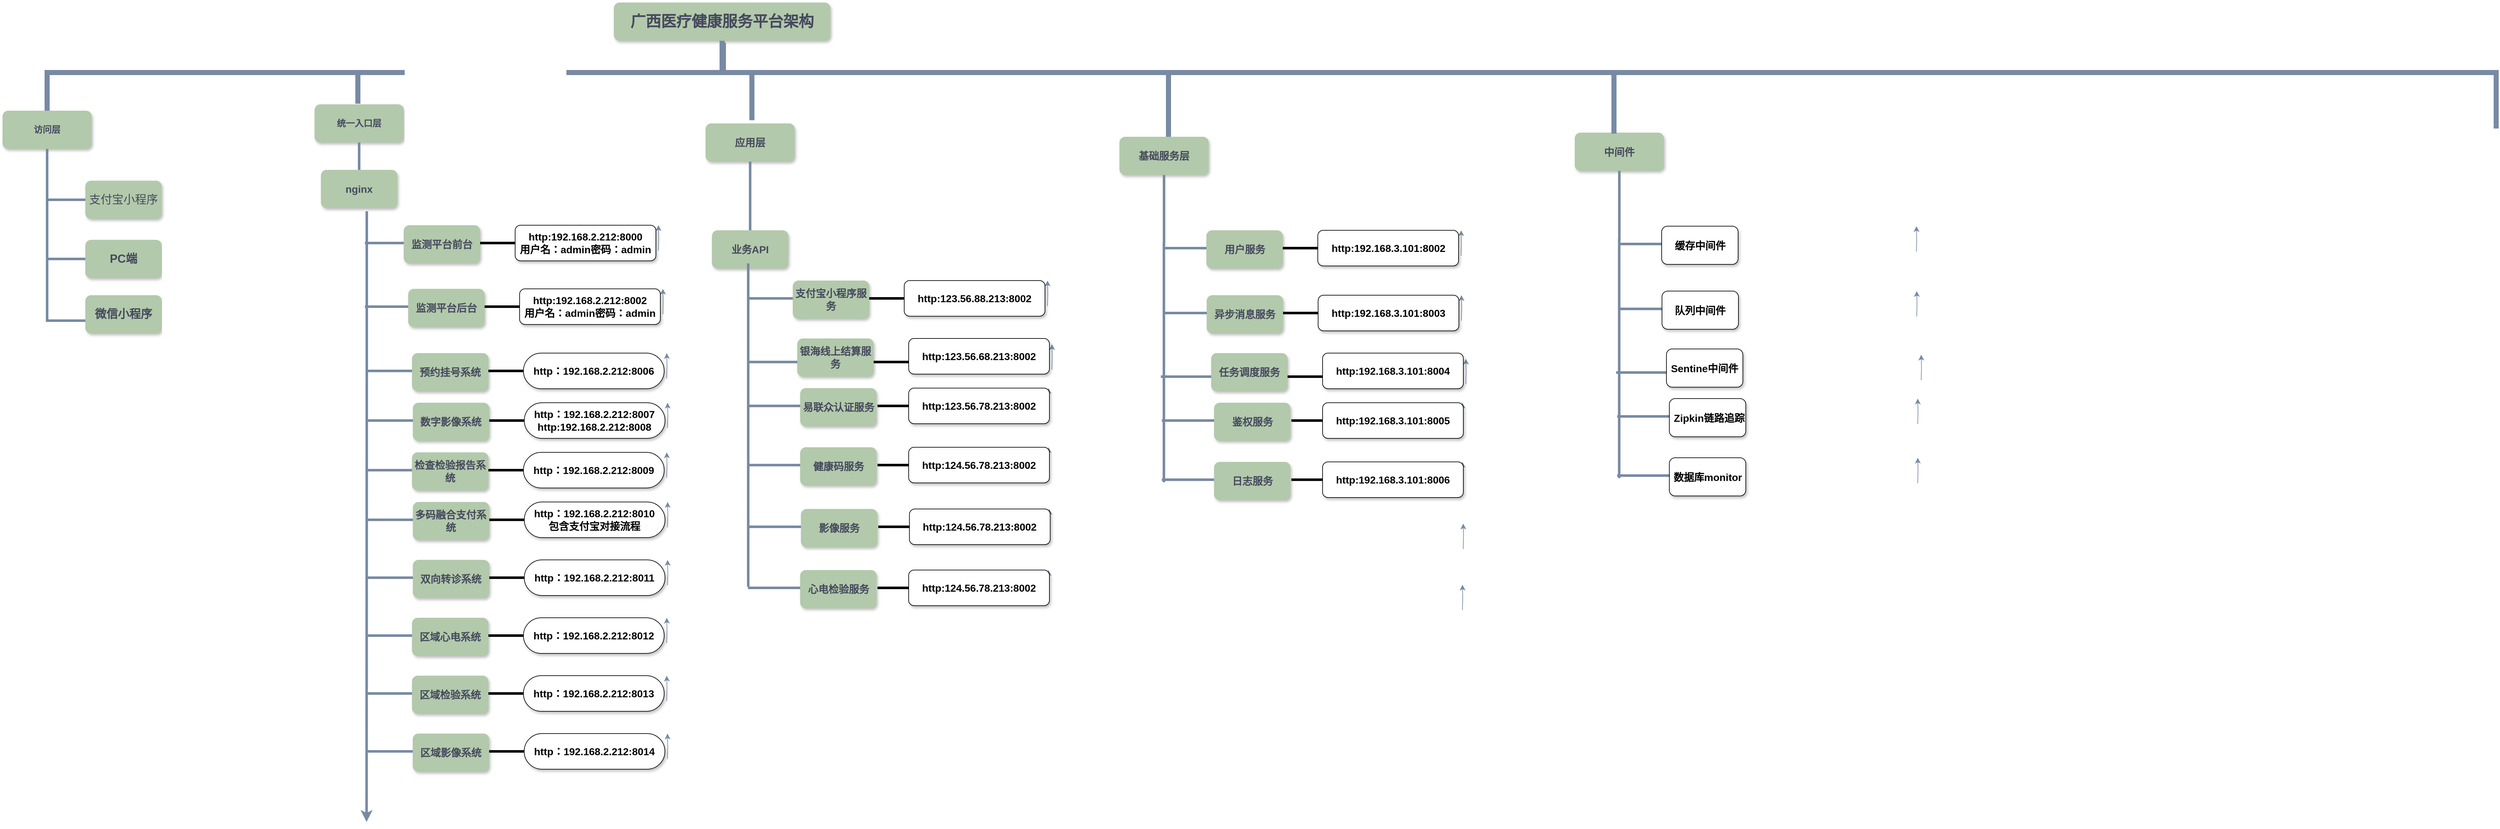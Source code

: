 <mxfile version="13.9.9" type="github">
  <diagram name="Page-1" id="64c3da0e-402f-94eb-ee01-a36477274f13">
    <mxGraphModel dx="2844" dy="1524" grid="1" gridSize="13" guides="1" tooltips="1" connect="1" arrows="1" fold="1" page="1" pageScale="1" pageWidth="1169" pageHeight="826" math="0" shadow="0">
      <root>
        <mxCell id="0" />
        <mxCell id="1" parent="0" />
        <mxCell id="2" value="广西医疗健康服务平台架构" style="whiteSpace=wrap;rounded=1;shadow=1;fillColor=#B2C9AB;strokeColor=none;fontColor=#46495D;fontStyle=1;fontSize=24" parent="1" vertex="1">
          <mxGeometry x="1000" y="10" width="340" height="60" as="geometry" />
        </mxCell>
        <mxCell id="3" value="访问层" style="whiteSpace=wrap;rounded=1;fillColor=#B2C9AB;strokeColor=none;shadow=1;fontColor=#46495D;fontStyle=1;fontSize=14" parent="1" vertex="1">
          <mxGeometry x="40" y="180" width="140" height="60" as="geometry" />
        </mxCell>
        <mxCell id="4" value="统一入口层" style="whiteSpace=wrap;rounded=1;fillColor=#B2C9AB;strokeColor=none;shadow=1;fontColor=#46495D;fontStyle=1;fontSize=14" parent="1" vertex="1">
          <mxGeometry x="530" y="170.0" width="140" height="60" as="geometry" />
        </mxCell>
        <mxCell id="23" value="支付宝小程序" style="whiteSpace=wrap;rounded=1;fillColor=#B2C9AB;strokeColor=none;shadow=1;fontColor=#46495D;fontStyle=0;fontSize=18;" parent="1" vertex="1">
          <mxGeometry x="170.0" y="290.0" width="120" height="60" as="geometry" />
        </mxCell>
        <mxCell id="24" value="PC端" style="whiteSpace=wrap;rounded=1;fillColor=#B2C9AB;strokeColor=none;shadow=1;fontColor=#46495D;fontStyle=1;fontSize=18;" parent="1" vertex="1">
          <mxGeometry x="170.0" y="383.0" width="120" height="60" as="geometry" />
        </mxCell>
        <mxCell id="26" value="微信小程序" style="whiteSpace=wrap;rounded=1;fillColor=#B2C9AB;strokeColor=none;shadow=1;fontColor=#46495D;fontStyle=1;fontSize=18;" parent="1" vertex="1">
          <mxGeometry x="170.0" y="470.0" width="120" height="60" as="geometry" />
        </mxCell>
        <mxCell id="43" value="nginx" style="whiteSpace=wrap;rounded=1;fillColor=#B2C9AB;strokeColor=none;shadow=1;fontColor=#46495D;fontStyle=1;fontSize=16;" parent="1" vertex="1">
          <mxGeometry x="540.0" y="273.0" width="120" height="60" as="geometry" />
        </mxCell>
        <mxCell id="103" value="" style="edgeStyle=elbowEdgeStyle;elbow=vertical;rounded=0;fontColor=#46495D;endArrow=none;endFill=0;strokeWidth=4;strokeColor=#788AA3;" parent="1" source="3" edge="1">
          <mxGeometry width="100" height="100" relative="1" as="geometry">
            <mxPoint x="20" y="290" as="sourcePoint" />
            <mxPoint x="110" y="360" as="targetPoint" />
          </mxGeometry>
        </mxCell>
        <mxCell id="105" value="" style="edgeStyle=elbowEdgeStyle;elbow=horizontal;rounded=0;fontColor=#46495D;endArrow=none;endFill=0;strokeWidth=4;strokeColor=#788AA3;" parent="1" target="23" edge="1">
          <mxGeometry width="100" height="100" relative="1" as="geometry">
            <mxPoint x="110" y="360" as="sourcePoint" />
            <mxPoint x="110" y="380" as="targetPoint" />
            <Array as="points">
              <mxPoint x="110" y="430" />
              <mxPoint x="50" y="380" />
            </Array>
          </mxGeometry>
        </mxCell>
        <mxCell id="106" value="" style="edgeStyle=elbowEdgeStyle;elbow=horizontal;rounded=0;fontColor=#46495D;endArrow=none;endFill=0;strokeWidth=4;strokeColor=#788AA3;" parent="1" target="24" edge="1">
          <mxGeometry width="100" height="100" relative="1" as="geometry">
            <mxPoint x="110" y="360" as="sourcePoint" />
            <mxPoint x="80" y="440" as="targetPoint" />
            <Array as="points">
              <mxPoint x="110" y="480" />
              <mxPoint x="50" y="400" />
            </Array>
          </mxGeometry>
        </mxCell>
        <mxCell id="109" value="" style="edgeStyle=elbowEdgeStyle;elbow=horizontal;rounded=0;fontColor=#46495D;endArrow=none;endFill=0;strokeWidth=4;strokeColor=#788AA3;" parent="1" target="26" edge="1">
          <mxGeometry width="100" height="100" relative="1" as="geometry">
            <mxPoint x="110" y="340" as="sourcePoint" />
            <mxPoint x="100" y="460" as="targetPoint" />
            <Array as="points">
              <mxPoint x="110" y="510" />
              <mxPoint x="50" y="410" />
            </Array>
          </mxGeometry>
        </mxCell>
        <mxCell id="116" value="" style="edgeStyle=elbowEdgeStyle;elbow=vertical;rounded=0;fontColor=#46495D;endArrow=none;endFill=0;strokeWidth=4;strokeColor=#788AA3;" parent="1" source="4" target="43" edge="1">
          <mxGeometry width="100" height="100" relative="1" as="geometry">
            <mxPoint x="240" y="240.0" as="sourcePoint" />
            <mxPoint x="140" y="310" as="targetPoint" />
          </mxGeometry>
        </mxCell>
        <mxCell id="D-E3E2ECpoi-iPH8ubSQ-251" value="" style="edgeStyle=orthogonalEdgeStyle;curved=0;rounded=1;sketch=0;orthogonalLoop=1;jettySize=auto;html=1;strokeColor=#788AA3;fillColor=#B2C9AB;fontSize=18;fontColor=#46495D;" parent="1" edge="1">
          <mxGeometry relative="1" as="geometry">
            <mxPoint x="1070.0" y="400" as="sourcePoint" />
            <mxPoint x="1070.0" y="360" as="targetPoint" />
          </mxGeometry>
        </mxCell>
        <mxCell id="229" value="" style="edgeStyle=elbowEdgeStyle;elbow=vertical;rounded=0;fontColor=#46495D;endArrow=none;endFill=0;strokeWidth=8;strokeColor=#788AA3;" parent="1" source="2" target="3" edge="1">
          <mxGeometry width="100" height="100" relative="1" as="geometry">
            <mxPoint x="540" y="140" as="sourcePoint" />
            <mxPoint x="640" y="40" as="targetPoint" />
            <Array as="points">
              <mxPoint x="637" y="120" />
            </Array>
          </mxGeometry>
        </mxCell>
        <mxCell id="234" value="" style="edgeStyle=elbowEdgeStyle;elbow=vertical;rounded=0;fontColor=#46495D;endArrow=none;endFill=0;strokeWidth=8;strokeColor=#788AA3;" parent="1" edge="1">
          <mxGeometry width="100" height="100" relative="1" as="geometry">
            <mxPoint x="1172" y="73" as="sourcePoint" />
            <mxPoint x="3956" y="208" as="targetPoint" />
            <Array as="points">
              <mxPoint x="1926" y="120" />
              <mxPoint x="2537" y="133" />
              <mxPoint x="2836" y="123" />
              <mxPoint x="1679" y="123" />
            </Array>
          </mxGeometry>
        </mxCell>
        <mxCell id="D-E3E2ECpoi-iPH8ubSQ-250" value="" style="edgeStyle=elbowEdgeStyle;elbow=vertical;rounded=0;fontColor=#46495D;endArrow=none;endFill=0;strokeWidth=8;strokeColor=#788AA3;" parent="1" edge="1">
          <mxGeometry width="100" height="100" relative="1" as="geometry">
            <mxPoint x="598" y="117" as="sourcePoint" />
            <mxPoint x="598" y="169" as="targetPoint" />
          </mxGeometry>
        </mxCell>
        <mxCell id="D-E3E2ECpoi-iPH8ubSQ-332" style="edgeStyle=orthogonalEdgeStyle;curved=0;rounded=1;sketch=0;orthogonalLoop=1;jettySize=auto;html=1;strokeColor=#788AA3;strokeWidth=4;fillColor=#B2C9AB;fontSize=16;fontColor=#46495D;" parent="1" edge="1">
          <mxGeometry relative="1" as="geometry">
            <mxPoint x="611.67" y="1298" as="targetPoint" />
            <mxPoint x="612" y="338" as="sourcePoint" />
            <Array as="points">
              <mxPoint x="612" y="585" />
              <mxPoint x="612" y="585" />
            </Array>
          </mxGeometry>
        </mxCell>
        <mxCell id="D-E3E2ECpoi-iPH8ubSQ-258" value="" style="line;strokeWidth=4;html=1;perimeter=backbonePerimeter;points=[];outlineConnect=0;rounded=0;sketch=0;fillColor=#B2C9AB;fontSize=16;fontColor=#46495D;strokeColor=#788AA3;" parent="1" vertex="1">
          <mxGeometry x="609" y="383" width="104" height="10" as="geometry" />
        </mxCell>
        <mxCell id="D-E3E2ECpoi-iPH8ubSQ-263" value="监测平台前台" style="whiteSpace=wrap;rounded=1;fillColor=#B2C9AB;strokeColor=none;shadow=1;fontColor=#46495D;fontStyle=1;fontSize=16;" parent="1" vertex="1">
          <mxGeometry x="670.0" y="360.0" width="120" height="60" as="geometry" />
        </mxCell>
        <mxCell id="D-E3E2ECpoi-iPH8ubSQ-266" value="" style="line;strokeWidth=4;html=1;perimeter=backbonePerimeter;points=[];outlineConnect=0;rounded=0;sketch=0;fillColor=#B2C9AB;fontSize=16;fontColor=#46495D;" parent="1" vertex="1">
          <mxGeometry x="790" y="383" width="81" height="10" as="geometry" />
        </mxCell>
        <mxCell id="D-E3E2ECpoi-iPH8ubSQ-267" value="http:192.168.2.212:8000&#xa;用户名：admin密码：admin" style="whiteSpace=wrap;rounded=1;shadow=1;fontStyle=1;fontSize=16;" parent="1" vertex="1">
          <mxGeometry x="845" y="360" width="221" height="56" as="geometry" />
        </mxCell>
        <mxCell id="D-E3E2ECpoi-iPH8ubSQ-269" value="" style="edgeStyle=orthogonalEdgeStyle;curved=0;rounded=1;sketch=0;orthogonalLoop=1;jettySize=auto;html=1;strokeColor=#788AA3;fillColor=#B2C9AB;fontSize=18;fontColor=#46495D;" parent="1" edge="1">
          <mxGeometry relative="1" as="geometry">
            <mxPoint x="1077.0" y="500" as="sourcePoint" />
            <mxPoint x="1077.0" y="460" as="targetPoint" />
          </mxGeometry>
        </mxCell>
        <mxCell id="D-E3E2ECpoi-iPH8ubSQ-270" value="" style="line;strokeWidth=4;html=1;perimeter=backbonePerimeter;points=[];outlineConnect=0;rounded=0;sketch=0;fillColor=#B2C9AB;fontSize=16;fontColor=#46495D;strokeColor=#788AA3;" parent="1" vertex="1">
          <mxGeometry x="609" y="483" width="104" height="10" as="geometry" />
        </mxCell>
        <mxCell id="D-E3E2ECpoi-iPH8ubSQ-271" value="监测平台后台" style="whiteSpace=wrap;rounded=1;fillColor=#B2C9AB;strokeColor=none;shadow=1;fontColor=#46495D;fontStyle=1;fontSize=16;" parent="1" vertex="1">
          <mxGeometry x="677.0" y="460.0" width="120" height="60" as="geometry" />
        </mxCell>
        <mxCell id="D-E3E2ECpoi-iPH8ubSQ-272" value="" style="line;strokeWidth=4;html=1;perimeter=backbonePerimeter;points=[];outlineConnect=0;rounded=0;sketch=0;fillColor=#B2C9AB;fontSize=16;fontColor=#46495D;" parent="1" vertex="1">
          <mxGeometry x="797" y="483" width="81" height="10" as="geometry" />
        </mxCell>
        <mxCell id="D-E3E2ECpoi-iPH8ubSQ-273" value="http:192.168.2.212:8002&#xa;用户名：admin密码：admin" style="whiteSpace=wrap;rounded=1;shadow=1;fontStyle=1;fontSize=16;" parent="1" vertex="1">
          <mxGeometry x="852" y="460" width="221" height="56" as="geometry" />
        </mxCell>
        <mxCell id="D-E3E2ECpoi-iPH8ubSQ-295" value="" style="edgeStyle=orthogonalEdgeStyle;curved=0;rounded=1;sketch=0;orthogonalLoop=1;jettySize=auto;html=1;strokeColor=#788AA3;fillColor=#B2C9AB;fontSize=18;fontColor=#46495D;" parent="1" edge="1">
          <mxGeometry relative="1" as="geometry">
            <mxPoint x="1083.0" y="601.0" as="sourcePoint" />
            <mxPoint x="1083.0" y="561.0" as="targetPoint" />
          </mxGeometry>
        </mxCell>
        <mxCell id="D-E3E2ECpoi-iPH8ubSQ-296" value="" style="line;strokeWidth=4;html=1;perimeter=backbonePerimeter;points=[];outlineConnect=0;rounded=0;sketch=0;fillColor=#B2C9AB;fontSize=16;fontColor=#46495D;strokeColor=#788AA3;" parent="1" vertex="1">
          <mxGeometry x="611.0" y="584" width="97" height="10" as="geometry" />
        </mxCell>
        <mxCell id="D-E3E2ECpoi-iPH8ubSQ-297" value="预约挂号系统" style="whiteSpace=wrap;rounded=1;fillColor=#B2C9AB;strokeColor=none;shadow=1;fontColor=#46495D;fontStyle=1;fontSize=16;" parent="1" vertex="1">
          <mxGeometry x="683.0" y="561.0" width="120" height="60" as="geometry" />
        </mxCell>
        <mxCell id="D-E3E2ECpoi-iPH8ubSQ-298" value="" style="line;strokeWidth=4;html=1;perimeter=backbonePerimeter;points=[];outlineConnect=0;rounded=0;sketch=0;fillColor=#B2C9AB;fontSize=16;fontColor=#46495D;" parent="1" vertex="1">
          <mxGeometry x="803.0" y="584" width="81" height="10" as="geometry" />
        </mxCell>
        <mxCell id="D-E3E2ECpoi-iPH8ubSQ-299" value="http：192.168.2.212:8006" style="whiteSpace=wrap;rounded=1;shadow=1;fontStyle=1;fontSize=16;arcSize=50;" parent="1" vertex="1">
          <mxGeometry x="858.0" y="561" width="221" height="56" as="geometry" />
        </mxCell>
        <mxCell id="D-E3E2ECpoi-iPH8ubSQ-303" value="" style="edgeStyle=orthogonalEdgeStyle;curved=0;rounded=1;sketch=0;orthogonalLoop=1;jettySize=auto;html=1;strokeColor=#788AA3;fillColor=#B2C9AB;fontSize=18;fontColor=#46495D;" parent="1" edge="1">
          <mxGeometry relative="1" as="geometry">
            <mxPoint x="1084.34" y="679.0" as="sourcePoint" />
            <mxPoint x="1084.34" y="639.0" as="targetPoint" />
          </mxGeometry>
        </mxCell>
        <mxCell id="D-E3E2ECpoi-iPH8ubSQ-304" value="" style="line;strokeWidth=4;html=1;perimeter=backbonePerimeter;points=[];outlineConnect=0;rounded=0;sketch=0;fillColor=#B2C9AB;fontSize=16;fontColor=#46495D;strokeColor=#788AA3;" parent="1" vertex="1">
          <mxGeometry x="612.34" y="662" width="97" height="10" as="geometry" />
        </mxCell>
        <mxCell id="D-E3E2ECpoi-iPH8ubSQ-305" value="数字影像系统" style="whiteSpace=wrap;rounded=1;fillColor=#B2C9AB;strokeColor=none;shadow=1;fontColor=#46495D;fontStyle=1;fontSize=16;" parent="1" vertex="1">
          <mxGeometry x="684.34" y="639.0" width="120" height="60" as="geometry" />
        </mxCell>
        <mxCell id="D-E3E2ECpoi-iPH8ubSQ-306" value="" style="line;strokeWidth=4;html=1;perimeter=backbonePerimeter;points=[];outlineConnect=0;rounded=0;sketch=0;fillColor=#B2C9AB;fontSize=16;fontColor=#46495D;" parent="1" vertex="1">
          <mxGeometry x="804.34" y="662" width="81" height="10" as="geometry" />
        </mxCell>
        <mxCell id="D-E3E2ECpoi-iPH8ubSQ-307" value="http：192.168.2.212:8007&#xa;http:192.168.2.212:8008" style="whiteSpace=wrap;rounded=1;shadow=1;fontStyle=1;fontSize=16;arcSize=50;" parent="1" vertex="1">
          <mxGeometry x="859.34" y="639" width="221" height="56" as="geometry" />
        </mxCell>
        <mxCell id="D-E3E2ECpoi-iPH8ubSQ-310" value="" style="edgeStyle=orthogonalEdgeStyle;curved=0;rounded=1;sketch=0;orthogonalLoop=1;jettySize=auto;html=1;strokeColor=#788AA3;fillColor=#B2C9AB;fontSize=18;fontColor=#46495D;" parent="1" edge="1">
          <mxGeometry relative="1" as="geometry">
            <mxPoint x="1083.0" y="757.0" as="sourcePoint" />
            <mxPoint x="1083.0" y="717.0" as="targetPoint" />
          </mxGeometry>
        </mxCell>
        <mxCell id="D-E3E2ECpoi-iPH8ubSQ-311" value="" style="line;strokeWidth=4;html=1;perimeter=backbonePerimeter;points=[];outlineConnect=0;rounded=0;sketch=0;fillColor=#B2C9AB;fontSize=16;fontColor=#46495D;strokeColor=#788AA3;" parent="1" vertex="1">
          <mxGeometry x="611.0" y="740" width="97" height="10" as="geometry" />
        </mxCell>
        <mxCell id="D-E3E2ECpoi-iPH8ubSQ-312" value="检查检验报告系统" style="whiteSpace=wrap;rounded=1;fillColor=#B2C9AB;strokeColor=none;shadow=1;fontColor=#46495D;fontStyle=1;fontSize=16;" parent="1" vertex="1">
          <mxGeometry x="683.0" y="717.0" width="120" height="60" as="geometry" />
        </mxCell>
        <mxCell id="D-E3E2ECpoi-iPH8ubSQ-313" value="" style="line;strokeWidth=4;html=1;perimeter=backbonePerimeter;points=[];outlineConnect=0;rounded=0;sketch=0;fillColor=#B2C9AB;fontSize=16;fontColor=#46495D;" parent="1" vertex="1">
          <mxGeometry x="803.0" y="740" width="81" height="10" as="geometry" />
        </mxCell>
        <mxCell id="D-E3E2ECpoi-iPH8ubSQ-314" value="http：192.168.2.212:8009" style="whiteSpace=wrap;rounded=1;shadow=1;fontStyle=1;fontSize=16;arcSize=50;" parent="1" vertex="1">
          <mxGeometry x="858.0" y="717" width="221" height="56" as="geometry" />
        </mxCell>
        <mxCell id="D-E3E2ECpoi-iPH8ubSQ-317" value="" style="edgeStyle=orthogonalEdgeStyle;curved=0;rounded=1;sketch=0;orthogonalLoop=1;jettySize=auto;html=1;strokeColor=#788AA3;fillColor=#B2C9AB;fontSize=18;fontColor=#46495D;" parent="1" edge="1">
          <mxGeometry relative="1" as="geometry">
            <mxPoint x="1084.34" y="835.0" as="sourcePoint" />
            <mxPoint x="1084.34" y="795.0" as="targetPoint" />
          </mxGeometry>
        </mxCell>
        <mxCell id="D-E3E2ECpoi-iPH8ubSQ-318" value="" style="line;strokeWidth=4;html=1;perimeter=backbonePerimeter;points=[];outlineConnect=0;rounded=0;sketch=0;fillColor=#B2C9AB;fontSize=16;fontColor=#46495D;strokeColor=#788AA3;" parent="1" vertex="1">
          <mxGeometry x="612.34" y="818" width="97" height="10" as="geometry" />
        </mxCell>
        <mxCell id="D-E3E2ECpoi-iPH8ubSQ-319" value="多码融合支付系统" style="whiteSpace=wrap;rounded=1;fillColor=#B2C9AB;strokeColor=none;shadow=1;fontColor=#46495D;fontStyle=1;fontSize=16;" parent="1" vertex="1">
          <mxGeometry x="684.34" y="795" width="120" height="60" as="geometry" />
        </mxCell>
        <mxCell id="D-E3E2ECpoi-iPH8ubSQ-320" value="" style="line;strokeWidth=4;html=1;perimeter=backbonePerimeter;points=[];outlineConnect=0;rounded=0;sketch=0;fillColor=#B2C9AB;fontSize=16;fontColor=#46495D;" parent="1" vertex="1">
          <mxGeometry x="804.34" y="818" width="81" height="10" as="geometry" />
        </mxCell>
        <mxCell id="D-E3E2ECpoi-iPH8ubSQ-321" value="http：192.168.2.212:8010&#xa;包含支付宝对接流程" style="whiteSpace=wrap;rounded=1;shadow=1;fontStyle=1;fontSize=16;arcSize=50;" parent="1" vertex="1">
          <mxGeometry x="859.34" y="795" width="221" height="56" as="geometry" />
        </mxCell>
        <mxCell id="D-E3E2ECpoi-iPH8ubSQ-322" value="" style="edgeStyle=orthogonalEdgeStyle;curved=0;rounded=1;sketch=0;orthogonalLoop=1;jettySize=auto;html=1;strokeColor=#788AA3;fillColor=#B2C9AB;fontSize=18;fontColor=#46495D;" parent="1" edge="1">
          <mxGeometry relative="1" as="geometry">
            <mxPoint x="1084.34" y="926.0" as="sourcePoint" />
            <mxPoint x="1084.34" y="886.0" as="targetPoint" />
          </mxGeometry>
        </mxCell>
        <mxCell id="D-E3E2ECpoi-iPH8ubSQ-323" value="" style="line;strokeWidth=4;html=1;perimeter=backbonePerimeter;points=[];outlineConnect=0;rounded=0;sketch=0;fillColor=#B2C9AB;fontSize=16;fontColor=#46495D;strokeColor=#788AA3;" parent="1" vertex="1">
          <mxGeometry x="612.34" y="909" width="97" height="10" as="geometry" />
        </mxCell>
        <mxCell id="D-E3E2ECpoi-iPH8ubSQ-324" value="双向转诊系统" style="whiteSpace=wrap;rounded=1;fillColor=#B2C9AB;strokeColor=none;shadow=1;fontColor=#46495D;fontStyle=1;fontSize=16;" parent="1" vertex="1">
          <mxGeometry x="684.34" y="886" width="120" height="60" as="geometry" />
        </mxCell>
        <mxCell id="D-E3E2ECpoi-iPH8ubSQ-325" value="" style="line;strokeWidth=4;html=1;perimeter=backbonePerimeter;points=[];outlineConnect=0;rounded=0;sketch=0;fillColor=#B2C9AB;fontSize=16;fontColor=#46495D;" parent="1" vertex="1">
          <mxGeometry x="804.34" y="909" width="81" height="10" as="geometry" />
        </mxCell>
        <mxCell id="D-E3E2ECpoi-iPH8ubSQ-326" value="http：192.168.2.212:8011" style="whiteSpace=wrap;rounded=1;shadow=1;fontStyle=1;fontSize=16;arcSize=50;" parent="1" vertex="1">
          <mxGeometry x="859.34" y="886" width="221" height="56" as="geometry" />
        </mxCell>
        <mxCell id="D-E3E2ECpoi-iPH8ubSQ-327" value="" style="edgeStyle=orthogonalEdgeStyle;curved=0;rounded=1;sketch=0;orthogonalLoop=1;jettySize=auto;html=1;strokeColor=#788AA3;fillColor=#B2C9AB;fontSize=18;fontColor=#46495D;" parent="1" edge="1">
          <mxGeometry relative="1" as="geometry">
            <mxPoint x="1083.0" y="1017.0" as="sourcePoint" />
            <mxPoint x="1083.0" y="977.0" as="targetPoint" />
          </mxGeometry>
        </mxCell>
        <mxCell id="D-E3E2ECpoi-iPH8ubSQ-328" value="" style="line;strokeWidth=4;html=1;perimeter=backbonePerimeter;points=[];outlineConnect=0;rounded=0;sketch=0;fillColor=#B2C9AB;fontSize=16;fontColor=#46495D;strokeColor=#788AA3;" parent="1" vertex="1">
          <mxGeometry x="611.0" y="1000" width="97" height="10" as="geometry" />
        </mxCell>
        <mxCell id="D-E3E2ECpoi-iPH8ubSQ-329" value="区域心电系统" style="whiteSpace=wrap;rounded=1;fillColor=#B2C9AB;strokeColor=none;shadow=1;fontColor=#46495D;fontStyle=1;fontSize=16;" parent="1" vertex="1">
          <mxGeometry x="683.0" y="977" width="120" height="60" as="geometry" />
        </mxCell>
        <mxCell id="D-E3E2ECpoi-iPH8ubSQ-330" value="" style="line;strokeWidth=4;html=1;perimeter=backbonePerimeter;points=[];outlineConnect=0;rounded=0;sketch=0;fillColor=#B2C9AB;fontSize=16;fontColor=#46495D;" parent="1" vertex="1">
          <mxGeometry x="803.0" y="1000" width="81" height="10" as="geometry" />
        </mxCell>
        <mxCell id="D-E3E2ECpoi-iPH8ubSQ-331" value="http：192.168.2.212:8012" style="whiteSpace=wrap;rounded=1;shadow=1;fontStyle=1;fontSize=16;arcSize=50;" parent="1" vertex="1">
          <mxGeometry x="858.0" y="977" width="221" height="56" as="geometry" />
        </mxCell>
        <mxCell id="D-E3E2ECpoi-iPH8ubSQ-333" value="" style="edgeStyle=orthogonalEdgeStyle;curved=0;rounded=1;sketch=0;orthogonalLoop=1;jettySize=auto;html=1;strokeColor=#788AA3;fillColor=#B2C9AB;fontSize=18;fontColor=#46495D;" parent="1" edge="1">
          <mxGeometry relative="1" as="geometry">
            <mxPoint x="1083.0" y="1108.0" as="sourcePoint" />
            <mxPoint x="1083.0" y="1068.0" as="targetPoint" />
          </mxGeometry>
        </mxCell>
        <mxCell id="D-E3E2ECpoi-iPH8ubSQ-334" value="" style="line;strokeWidth=4;html=1;perimeter=backbonePerimeter;points=[];outlineConnect=0;rounded=0;sketch=0;fillColor=#B2C9AB;fontSize=16;fontColor=#46495D;strokeColor=#788AA3;" parent="1" vertex="1">
          <mxGeometry x="611.0" y="1091" width="97" height="10" as="geometry" />
        </mxCell>
        <mxCell id="D-E3E2ECpoi-iPH8ubSQ-335" value="区域检验系统" style="whiteSpace=wrap;rounded=1;fillColor=#B2C9AB;strokeColor=none;shadow=1;fontColor=#46495D;fontStyle=1;fontSize=16;" parent="1" vertex="1">
          <mxGeometry x="683.0" y="1068" width="120" height="60" as="geometry" />
        </mxCell>
        <mxCell id="D-E3E2ECpoi-iPH8ubSQ-336" value="" style="line;strokeWidth=4;html=1;perimeter=backbonePerimeter;points=[];outlineConnect=0;rounded=0;sketch=0;fillColor=#B2C9AB;fontSize=16;fontColor=#46495D;" parent="1" vertex="1">
          <mxGeometry x="803.0" y="1091" width="81" height="10" as="geometry" />
        </mxCell>
        <mxCell id="D-E3E2ECpoi-iPH8ubSQ-337" value="http：192.168.2.212:8013" style="whiteSpace=wrap;rounded=1;shadow=1;fontStyle=1;fontSize=16;arcSize=50;" parent="1" vertex="1">
          <mxGeometry x="858.0" y="1068" width="221" height="56" as="geometry" />
        </mxCell>
        <mxCell id="D-E3E2ECpoi-iPH8ubSQ-343" value="" style="edgeStyle=orthogonalEdgeStyle;curved=0;rounded=1;sketch=0;orthogonalLoop=1;jettySize=auto;html=1;strokeColor=#788AA3;fillColor=#B2C9AB;fontSize=18;fontColor=#46495D;" parent="1" edge="1">
          <mxGeometry relative="1" as="geometry">
            <mxPoint x="1084.17" y="1199.0" as="sourcePoint" />
            <mxPoint x="1084.17" y="1159.0" as="targetPoint" />
          </mxGeometry>
        </mxCell>
        <mxCell id="D-E3E2ECpoi-iPH8ubSQ-344" value="" style="line;strokeWidth=4;html=1;perimeter=backbonePerimeter;points=[];outlineConnect=0;rounded=0;sketch=0;fillColor=#B2C9AB;fontSize=16;fontColor=#46495D;strokeColor=#788AA3;" parent="1" vertex="1">
          <mxGeometry x="612.17" y="1182" width="97" height="10" as="geometry" />
        </mxCell>
        <mxCell id="D-E3E2ECpoi-iPH8ubSQ-345" value="区域影像系统" style="whiteSpace=wrap;rounded=1;fillColor=#B2C9AB;strokeColor=none;shadow=1;fontColor=#46495D;fontStyle=1;fontSize=16;" parent="1" vertex="1">
          <mxGeometry x="684.17" y="1159" width="120" height="60" as="geometry" />
        </mxCell>
        <mxCell id="D-E3E2ECpoi-iPH8ubSQ-346" value="" style="line;strokeWidth=4;html=1;perimeter=backbonePerimeter;points=[];outlineConnect=0;rounded=0;sketch=0;fillColor=#B2C9AB;fontSize=16;fontColor=#46495D;" parent="1" vertex="1">
          <mxGeometry x="804.17" y="1182" width="81" height="10" as="geometry" />
        </mxCell>
        <mxCell id="D-E3E2ECpoi-iPH8ubSQ-347" value="http：192.168.2.212:8014" style="whiteSpace=wrap;rounded=1;shadow=1;fontStyle=1;fontSize=16;arcSize=50;" parent="1" vertex="1">
          <mxGeometry x="859.17" y="1159" width="221" height="56" as="geometry" />
        </mxCell>
        <mxCell id="D-E3E2ECpoi-iPH8ubSQ-348" value="应用层" style="whiteSpace=wrap;rounded=1;fillColor=#B2C9AB;strokeColor=none;shadow=1;fontColor=#46495D;fontStyle=1;fontSize=16;" parent="1" vertex="1">
          <mxGeometry x="1144" y="200.0" width="140" height="60" as="geometry" />
        </mxCell>
        <mxCell id="D-E3E2ECpoi-iPH8ubSQ-349" value="业务API" style="whiteSpace=wrap;rounded=1;fillColor=#B2C9AB;strokeColor=none;shadow=1;fontColor=#46495D;fontStyle=1;fontSize=16;" parent="1" vertex="1">
          <mxGeometry x="1154.0" y="368.0" width="120" height="60" as="geometry" />
        </mxCell>
        <mxCell id="D-E3E2ECpoi-iPH8ubSQ-350" value="" style="edgeStyle=elbowEdgeStyle;elbow=vertical;rounded=0;fontColor=#46495D;endArrow=none;endFill=0;strokeWidth=4;strokeColor=#788AA3;" parent="1" source="D-E3E2ECpoi-iPH8ubSQ-348" target="D-E3E2ECpoi-iPH8ubSQ-349" edge="1">
          <mxGeometry width="100" height="100" relative="1" as="geometry">
            <mxPoint x="851" y="327.0" as="sourcePoint" />
            <mxPoint x="751" y="397" as="targetPoint" />
          </mxGeometry>
        </mxCell>
        <mxCell id="D-E3E2ECpoi-iPH8ubSQ-351" value="" style="edgeStyle=orthogonalEdgeStyle;curved=0;rounded=1;sketch=0;orthogonalLoop=1;jettySize=auto;html=1;strokeColor=#788AA3;fillColor=#B2C9AB;fontSize=18;fontColor=#46495D;" parent="1" edge="1">
          <mxGeometry relative="1" as="geometry">
            <mxPoint x="1681.0" y="487" as="sourcePoint" />
            <mxPoint x="1681.0" y="447" as="targetPoint" />
          </mxGeometry>
        </mxCell>
        <mxCell id="D-E3E2ECpoi-iPH8ubSQ-352" value="" style="line;strokeWidth=4;direction=south;html=1;rounded=0;sketch=0;fillColor=#B2C9AB;fontSize=16;fontColor=#46495D;strokeColor=#788AA3;" parent="1" vertex="1">
          <mxGeometry x="1206" y="420" width="10" height="508" as="geometry" />
        </mxCell>
        <mxCell id="D-E3E2ECpoi-iPH8ubSQ-353" value="" style="line;strokeWidth=4;html=1;perimeter=backbonePerimeter;points=[];outlineConnect=0;rounded=0;sketch=0;fillColor=#B2C9AB;fontSize=16;fontColor=#46495D;strokeColor=#788AA3;" parent="1" vertex="1">
          <mxGeometry x="1209" y="470" width="104" height="10" as="geometry" />
        </mxCell>
        <mxCell id="D-E3E2ECpoi-iPH8ubSQ-354" value="支付宝小程序服务" style="whiteSpace=wrap;rounded=1;fillColor=#B2C9AB;strokeColor=none;shadow=1;fontColor=#46495D;fontStyle=1;fontSize=16;" parent="1" vertex="1">
          <mxGeometry x="1281.0" y="447.0" width="120" height="60" as="geometry" />
        </mxCell>
        <mxCell id="D-E3E2ECpoi-iPH8ubSQ-355" value="" style="line;strokeWidth=4;html=1;perimeter=backbonePerimeter;points=[];outlineConnect=0;rounded=0;sketch=0;fillColor=#B2C9AB;fontSize=16;fontColor=#46495D;" parent="1" vertex="1">
          <mxGeometry x="1401" y="470" width="81" height="10" as="geometry" />
        </mxCell>
        <mxCell id="D-E3E2ECpoi-iPH8ubSQ-356" value="http:123.56.88.213:8002" style="whiteSpace=wrap;rounded=1;shadow=1;fontStyle=1;fontSize=16;" parent="1" vertex="1">
          <mxGeometry x="1456" y="447" width="221" height="56" as="geometry" />
        </mxCell>
        <mxCell id="D-E3E2ECpoi-iPH8ubSQ-357" value="" style="edgeStyle=orthogonalEdgeStyle;curved=0;rounded=1;sketch=0;orthogonalLoop=1;jettySize=auto;html=1;strokeColor=#788AA3;fillColor=#B2C9AB;fontSize=18;fontColor=#46495D;" parent="1" edge="1">
          <mxGeometry relative="1" as="geometry">
            <mxPoint x="1688.0" y="587" as="sourcePoint" />
            <mxPoint x="1688.0" y="547" as="targetPoint" />
          </mxGeometry>
        </mxCell>
        <mxCell id="D-E3E2ECpoi-iPH8ubSQ-358" value="" style="line;strokeWidth=4;html=1;perimeter=backbonePerimeter;points=[];outlineConnect=0;rounded=0;sketch=0;fillColor=#B2C9AB;fontSize=16;fontColor=#46495D;strokeColor=#788AA3;" parent="1" vertex="1">
          <mxGeometry x="1209" y="570" width="101" height="10" as="geometry" />
        </mxCell>
        <mxCell id="D-E3E2ECpoi-iPH8ubSQ-359" value="银海线上结算服务" style="whiteSpace=wrap;rounded=1;fillColor=#B2C9AB;strokeColor=none;shadow=1;fontColor=#46495D;fontStyle=1;fontSize=16;" parent="1" vertex="1">
          <mxGeometry x="1288.0" y="538.0" width="120" height="60" as="geometry" />
        </mxCell>
        <mxCell id="D-E3E2ECpoi-iPH8ubSQ-360" value="" style="line;strokeWidth=4;html=1;perimeter=backbonePerimeter;points=[];outlineConnect=0;rounded=0;sketch=0;fillColor=#B2C9AB;fontSize=16;fontColor=#46495D;" parent="1" vertex="1">
          <mxGeometry x="1408" y="570" width="81" height="10" as="geometry" />
        </mxCell>
        <mxCell id="D-E3E2ECpoi-iPH8ubSQ-361" value="http:123.56.68.213:8002" style="whiteSpace=wrap;rounded=1;shadow=1;fontStyle=1;fontSize=16;" parent="1" vertex="1">
          <mxGeometry x="1463" y="538" width="221" height="56" as="geometry" />
        </mxCell>
        <mxCell id="D-E3E2ECpoi-iPH8ubSQ-418" value="" style="line;strokeWidth=8;direction=south;html=1;perimeter=backbonePerimeter;points=[];outlineConnect=0;rounded=0;sketch=0;fontSize=16;fontColor=#46495D;fillColor=#C9C3C6;strokeColor=#788AA3;" parent="1" vertex="1">
          <mxGeometry x="1211.79" y="118" width="10" height="77" as="geometry" />
        </mxCell>
        <mxCell id="D-E3E2ECpoi-iPH8ubSQ-420" value="" style="edgeStyle=orthogonalEdgeStyle;curved=0;rounded=1;sketch=0;orthogonalLoop=1;jettySize=auto;html=1;strokeColor=#788AA3;fillColor=#B2C9AB;fontSize=18;fontColor=#46495D;" parent="1" edge="1">
          <mxGeometry relative="1" as="geometry">
            <mxPoint x="1682.57" y="656" as="sourcePoint" />
            <mxPoint x="1682.57" y="616" as="targetPoint" />
          </mxGeometry>
        </mxCell>
        <mxCell id="D-E3E2ECpoi-iPH8ubSQ-421" value="" style="line;strokeWidth=4;html=1;perimeter=backbonePerimeter;points=[];outlineConnect=0;rounded=0;sketch=0;fillColor=#B2C9AB;fontSize=16;fontColor=#46495D;strokeColor=#788AA3;" parent="1" vertex="1">
          <mxGeometry x="1210.57" y="639" width="104" height="10" as="geometry" />
        </mxCell>
        <mxCell id="D-E3E2ECpoi-iPH8ubSQ-422" value="易联众认证服务" style="whiteSpace=wrap;rounded=1;fillColor=#B2C9AB;strokeColor=none;shadow=1;fontColor=#46495D;fontStyle=1;fontSize=16;" parent="1" vertex="1">
          <mxGeometry x="1292.57" y="616.0" width="120" height="60" as="geometry" />
        </mxCell>
        <mxCell id="D-E3E2ECpoi-iPH8ubSQ-423" value="" style="line;strokeWidth=4;html=1;perimeter=backbonePerimeter;points=[];outlineConnect=0;rounded=0;sketch=0;fillColor=#B2C9AB;fontSize=16;fontColor=#46495D;" parent="1" vertex="1">
          <mxGeometry x="1414" y="639" width="69.57" height="10" as="geometry" />
        </mxCell>
        <mxCell id="D-E3E2ECpoi-iPH8ubSQ-424" value="http:123.56.78.213:8002" style="whiteSpace=wrap;rounded=1;shadow=1;fontStyle=1;fontSize=16;" parent="1" vertex="1">
          <mxGeometry x="1463" y="616" width="221" height="56" as="geometry" />
        </mxCell>
        <mxCell id="D-E3E2ECpoi-iPH8ubSQ-425" value="" style="edgeStyle=orthogonalEdgeStyle;curved=0;rounded=1;sketch=0;orthogonalLoop=1;jettySize=auto;html=1;strokeColor=#788AA3;fillColor=#B2C9AB;fontSize=18;fontColor=#46495D;" parent="1" edge="1">
          <mxGeometry relative="1" as="geometry">
            <mxPoint x="1682.57" y="749" as="sourcePoint" />
            <mxPoint x="1682.57" y="709" as="targetPoint" />
          </mxGeometry>
        </mxCell>
        <mxCell id="D-E3E2ECpoi-iPH8ubSQ-426" value="" style="line;strokeWidth=4;html=1;perimeter=backbonePerimeter;points=[];outlineConnect=0;rounded=0;sketch=0;fillColor=#B2C9AB;fontSize=16;fontColor=#46495D;strokeColor=#788AA3;" parent="1" vertex="1">
          <mxGeometry x="1210.57" y="732" width="104" height="10" as="geometry" />
        </mxCell>
        <mxCell id="D-E3E2ECpoi-iPH8ubSQ-427" value="健康码服务" style="whiteSpace=wrap;rounded=1;fillColor=#B2C9AB;strokeColor=none;shadow=1;fontColor=#46495D;fontStyle=1;fontSize=16;" parent="1" vertex="1">
          <mxGeometry x="1292.57" y="709.0" width="120" height="60" as="geometry" />
        </mxCell>
        <mxCell id="D-E3E2ECpoi-iPH8ubSQ-428" value="" style="line;strokeWidth=4;html=1;perimeter=backbonePerimeter;points=[];outlineConnect=0;rounded=0;sketch=0;fillColor=#B2C9AB;fontSize=16;fontColor=#46495D;" parent="1" vertex="1">
          <mxGeometry x="1414" y="732" width="69.57" height="10" as="geometry" />
        </mxCell>
        <mxCell id="D-E3E2ECpoi-iPH8ubSQ-429" value="http:124.56.78.213:8002" style="whiteSpace=wrap;rounded=1;shadow=1;fontStyle=1;fontSize=16;" parent="1" vertex="1">
          <mxGeometry x="1463" y="709" width="221" height="56" as="geometry" />
        </mxCell>
        <mxCell id="D-E3E2ECpoi-iPH8ubSQ-430" value="" style="edgeStyle=orthogonalEdgeStyle;curved=0;rounded=1;sketch=0;orthogonalLoop=1;jettySize=auto;html=1;strokeColor=#788AA3;fillColor=#B2C9AB;fontSize=18;fontColor=#46495D;" parent="1" edge="1">
          <mxGeometry relative="1" as="geometry">
            <mxPoint x="1683.79" y="846.0" as="sourcePoint" />
            <mxPoint x="1683.79" y="806" as="targetPoint" />
          </mxGeometry>
        </mxCell>
        <mxCell id="D-E3E2ECpoi-iPH8ubSQ-431" value="" style="line;strokeWidth=4;html=1;perimeter=backbonePerimeter;points=[];outlineConnect=0;rounded=0;sketch=0;fillColor=#B2C9AB;fontSize=16;fontColor=#46495D;strokeColor=#788AA3;" parent="1" vertex="1">
          <mxGeometry x="1211.79" y="829" width="104" height="10" as="geometry" />
        </mxCell>
        <mxCell id="D-E3E2ECpoi-iPH8ubSQ-432" value="影像服务" style="whiteSpace=wrap;rounded=1;fillColor=#B2C9AB;strokeColor=none;shadow=1;fontColor=#46495D;fontStyle=1;fontSize=16;" parent="1" vertex="1">
          <mxGeometry x="1293.79" y="806.0" width="120" height="60" as="geometry" />
        </mxCell>
        <mxCell id="D-E3E2ECpoi-iPH8ubSQ-433" value="" style="line;strokeWidth=4;html=1;perimeter=backbonePerimeter;points=[];outlineConnect=0;rounded=0;sketch=0;fillColor=#B2C9AB;fontSize=16;fontColor=#46495D;" parent="1" vertex="1">
          <mxGeometry x="1415.22" y="829" width="69.57" height="10" as="geometry" />
        </mxCell>
        <mxCell id="D-E3E2ECpoi-iPH8ubSQ-434" value="http:124.56.78.213:8002" style="whiteSpace=wrap;rounded=1;shadow=1;fontStyle=1;fontSize=16;" parent="1" vertex="1">
          <mxGeometry x="1464.22" y="806" width="221" height="56" as="geometry" />
        </mxCell>
        <mxCell id="D-E3E2ECpoi-iPH8ubSQ-435" value="" style="edgeStyle=orthogonalEdgeStyle;curved=0;rounded=1;sketch=0;orthogonalLoop=1;jettySize=auto;html=1;strokeColor=#788AA3;fillColor=#B2C9AB;fontSize=18;fontColor=#46495D;" parent="1" edge="1">
          <mxGeometry relative="1" as="geometry">
            <mxPoint x="1682.57" y="942.0" as="sourcePoint" />
            <mxPoint x="1682.57" y="902" as="targetPoint" />
          </mxGeometry>
        </mxCell>
        <mxCell id="D-E3E2ECpoi-iPH8ubSQ-436" value="" style="line;strokeWidth=4;html=1;perimeter=backbonePerimeter;points=[];outlineConnect=0;rounded=0;sketch=0;fillColor=#B2C9AB;fontSize=16;fontColor=#46495D;strokeColor=#788AA3;" parent="1" vertex="1">
          <mxGeometry x="1210.57" y="925" width="104" height="10" as="geometry" />
        </mxCell>
        <mxCell id="D-E3E2ECpoi-iPH8ubSQ-437" value="心电检验服务" style="whiteSpace=wrap;rounded=1;fillColor=#B2C9AB;strokeColor=none;shadow=1;fontColor=#46495D;fontStyle=1;fontSize=16;" parent="1" vertex="1">
          <mxGeometry x="1292.57" y="902.0" width="120" height="60" as="geometry" />
        </mxCell>
        <mxCell id="D-E3E2ECpoi-iPH8ubSQ-438" value="" style="line;strokeWidth=4;html=1;perimeter=backbonePerimeter;points=[];outlineConnect=0;rounded=0;sketch=0;fillColor=#B2C9AB;fontSize=16;fontColor=#46495D;" parent="1" vertex="1">
          <mxGeometry x="1414" y="925" width="69.57" height="10" as="geometry" />
        </mxCell>
        <mxCell id="D-E3E2ECpoi-iPH8ubSQ-439" value="http:124.56.78.213:8002" style="whiteSpace=wrap;rounded=1;shadow=1;fontStyle=1;fontSize=16;" parent="1" vertex="1">
          <mxGeometry x="1463" y="902" width="221" height="56" as="geometry" />
        </mxCell>
        <mxCell id="N0z0GKp-rFA3YgLBOQ30-234" value="基础服务层" style="whiteSpace=wrap;rounded=1;fillColor=#B2C9AB;strokeColor=none;shadow=1;fontColor=#46495D;fontStyle=1;fontSize=16;" vertex="1" parent="1">
          <mxGeometry x="1794" y="221.0" width="140" height="60" as="geometry" />
        </mxCell>
        <mxCell id="N0z0GKp-rFA3YgLBOQ30-236" value="" style="edgeStyle=elbowEdgeStyle;elbow=vertical;rounded=0;fontColor=#46495D;endArrow=none;endFill=0;strokeWidth=4;strokeColor=#788AA3;" edge="1" parent="1" source="N0z0GKp-rFA3YgLBOQ30-234">
          <mxGeometry width="100" height="100" relative="1" as="geometry">
            <mxPoint x="1501" y="350.0" as="sourcePoint" />
            <mxPoint x="1864" y="391" as="targetPoint" />
          </mxGeometry>
        </mxCell>
        <mxCell id="N0z0GKp-rFA3YgLBOQ30-237" value="" style="edgeStyle=orthogonalEdgeStyle;curved=0;rounded=1;sketch=0;orthogonalLoop=1;jettySize=auto;html=1;strokeColor=#788AA3;fillColor=#B2C9AB;fontSize=18;fontColor=#46495D;" edge="1" parent="1">
          <mxGeometry relative="1" as="geometry">
            <mxPoint x="2331.0" y="510" as="sourcePoint" />
            <mxPoint x="2331.0" y="470" as="targetPoint" />
          </mxGeometry>
        </mxCell>
        <mxCell id="N0z0GKp-rFA3YgLBOQ30-238" value="" style="line;strokeWidth=4;direction=south;html=1;rounded=0;sketch=0;fillColor=#B2C9AB;fontSize=16;fontColor=#46495D;strokeColor=#788AA3;" vertex="1" parent="1">
          <mxGeometry x="1858.79" y="387" width="10" height="377" as="geometry" />
        </mxCell>
        <mxCell id="N0z0GKp-rFA3YgLBOQ30-239" value="" style="line;strokeWidth=4;html=1;perimeter=backbonePerimeter;points=[];outlineConnect=0;rounded=0;sketch=0;fillColor=#B2C9AB;fontSize=16;fontColor=#46495D;strokeColor=#788AA3;" vertex="1" parent="1">
          <mxGeometry x="1865" y="493" width="92" height="10" as="geometry" />
        </mxCell>
        <mxCell id="N0z0GKp-rFA3YgLBOQ30-240" value="异步消息服务" style="whiteSpace=wrap;rounded=1;fillColor=#B2C9AB;strokeColor=none;shadow=1;fontColor=#46495D;fontStyle=1;fontSize=16;" vertex="1" parent="1">
          <mxGeometry x="1931.0" y="470.0" width="120" height="60" as="geometry" />
        </mxCell>
        <mxCell id="N0z0GKp-rFA3YgLBOQ30-241" value="" style="line;strokeWidth=4;html=1;perimeter=backbonePerimeter;points=[];outlineConnect=0;rounded=0;sketch=0;fillColor=#B2C9AB;fontSize=16;fontColor=#46495D;" vertex="1" parent="1">
          <mxGeometry x="2051" y="493" width="81" height="10" as="geometry" />
        </mxCell>
        <mxCell id="N0z0GKp-rFA3YgLBOQ30-242" value="http:192.168.3.101:8003" style="whiteSpace=wrap;rounded=1;shadow=1;fontStyle=1;fontSize=16;" vertex="1" parent="1">
          <mxGeometry x="2106" y="470" width="221" height="56" as="geometry" />
        </mxCell>
        <mxCell id="N0z0GKp-rFA3YgLBOQ30-243" value="" style="edgeStyle=orthogonalEdgeStyle;curved=0;rounded=1;sketch=0;orthogonalLoop=1;jettySize=auto;html=1;strokeColor=#788AA3;fillColor=#B2C9AB;fontSize=18;fontColor=#46495D;" edge="1" parent="1">
          <mxGeometry relative="1" as="geometry">
            <mxPoint x="2338.0" y="610" as="sourcePoint" />
            <mxPoint x="2338.0" y="570" as="targetPoint" />
          </mxGeometry>
        </mxCell>
        <mxCell id="N0z0GKp-rFA3YgLBOQ30-244" value="" style="line;strokeWidth=4;html=1;perimeter=backbonePerimeter;points=[];outlineConnect=0;rounded=0;sketch=0;fillColor=#B2C9AB;fontSize=16;fontColor=#46495D;strokeColor=#788AA3;" vertex="1" parent="1">
          <mxGeometry x="1859" y="593" width="101" height="10" as="geometry" />
        </mxCell>
        <mxCell id="N0z0GKp-rFA3YgLBOQ30-245" value="任务调度服务" style="whiteSpace=wrap;rounded=1;fillColor=#B2C9AB;strokeColor=none;shadow=1;fontColor=#46495D;fontStyle=1;fontSize=16;" vertex="1" parent="1">
          <mxGeometry x="1938.0" y="561.0" width="120" height="60" as="geometry" />
        </mxCell>
        <mxCell id="N0z0GKp-rFA3YgLBOQ30-246" value="" style="line;strokeWidth=4;html=1;perimeter=backbonePerimeter;points=[];outlineConnect=0;rounded=0;sketch=0;fillColor=#B2C9AB;fontSize=16;fontColor=#46495D;" vertex="1" parent="1">
          <mxGeometry x="2058" y="593" width="81" height="10" as="geometry" />
        </mxCell>
        <mxCell id="N0z0GKp-rFA3YgLBOQ30-247" value="http:192.168.3.101:8004" style="whiteSpace=wrap;rounded=1;shadow=1;fontStyle=1;fontSize=16;" vertex="1" parent="1">
          <mxGeometry x="2113" y="561" width="221" height="56" as="geometry" />
        </mxCell>
        <mxCell id="N0z0GKp-rFA3YgLBOQ30-248" value="" style="edgeStyle=orthogonalEdgeStyle;curved=0;rounded=1;sketch=0;orthogonalLoop=1;jettySize=auto;html=1;strokeColor=#788AA3;fillColor=#B2C9AB;fontSize=18;fontColor=#46495D;" edge="1" parent="1">
          <mxGeometry relative="1" as="geometry">
            <mxPoint x="2332.57" y="679" as="sourcePoint" />
            <mxPoint x="2332.57" y="639" as="targetPoint" />
          </mxGeometry>
        </mxCell>
        <mxCell id="N0z0GKp-rFA3YgLBOQ30-249" value="" style="line;strokeWidth=4;html=1;perimeter=backbonePerimeter;points=[];outlineConnect=0;rounded=0;sketch=0;fillColor=#B2C9AB;fontSize=16;fontColor=#46495D;strokeColor=#788AA3;" vertex="1" parent="1">
          <mxGeometry x="1860.57" y="662" width="104" height="10" as="geometry" />
        </mxCell>
        <mxCell id="N0z0GKp-rFA3YgLBOQ30-250" value="鉴权服务" style="whiteSpace=wrap;rounded=1;fillColor=#B2C9AB;strokeColor=none;shadow=1;fontColor=#46495D;fontStyle=1;fontSize=16;" vertex="1" parent="1">
          <mxGeometry x="1942.57" y="639.0" width="120" height="60" as="geometry" />
        </mxCell>
        <mxCell id="N0z0GKp-rFA3YgLBOQ30-251" value="" style="line;strokeWidth=4;html=1;perimeter=backbonePerimeter;points=[];outlineConnect=0;rounded=0;sketch=0;fillColor=#B2C9AB;fontSize=16;fontColor=#46495D;" vertex="1" parent="1">
          <mxGeometry x="2064" y="662" width="69.57" height="10" as="geometry" />
        </mxCell>
        <mxCell id="N0z0GKp-rFA3YgLBOQ30-252" value="http:192.168.3.101:8005" style="whiteSpace=wrap;rounded=1;shadow=1;fontStyle=1;fontSize=16;" vertex="1" parent="1">
          <mxGeometry x="2113" y="639" width="221" height="56" as="geometry" />
        </mxCell>
        <mxCell id="N0z0GKp-rFA3YgLBOQ30-253" value="" style="edgeStyle=orthogonalEdgeStyle;curved=0;rounded=1;sketch=0;orthogonalLoop=1;jettySize=auto;html=1;strokeColor=#788AA3;fillColor=#B2C9AB;fontSize=18;fontColor=#46495D;" edge="1" parent="1">
          <mxGeometry relative="1" as="geometry">
            <mxPoint x="2332.57" y="772" as="sourcePoint" />
            <mxPoint x="2332.57" y="732" as="targetPoint" />
          </mxGeometry>
        </mxCell>
        <mxCell id="N0z0GKp-rFA3YgLBOQ30-254" value="" style="line;strokeWidth=4;html=1;perimeter=backbonePerimeter;points=[];outlineConnect=0;rounded=0;sketch=0;fillColor=#B2C9AB;fontSize=16;fontColor=#46495D;strokeColor=#788AA3;" vertex="1" parent="1">
          <mxGeometry x="1860.57" y="755" width="104" height="10" as="geometry" />
        </mxCell>
        <mxCell id="N0z0GKp-rFA3YgLBOQ30-255" value="日志服务" style="whiteSpace=wrap;rounded=1;fillColor=#B2C9AB;strokeColor=none;shadow=1;fontColor=#46495D;fontStyle=1;fontSize=16;" vertex="1" parent="1">
          <mxGeometry x="1942.57" y="732.0" width="120" height="60" as="geometry" />
        </mxCell>
        <mxCell id="N0z0GKp-rFA3YgLBOQ30-256" value="" style="line;strokeWidth=4;html=1;perimeter=backbonePerimeter;points=[];outlineConnect=0;rounded=0;sketch=0;fillColor=#B2C9AB;fontSize=16;fontColor=#46495D;" vertex="1" parent="1">
          <mxGeometry x="2064" y="755" width="69.57" height="10" as="geometry" />
        </mxCell>
        <mxCell id="N0z0GKp-rFA3YgLBOQ30-257" value="http:192.168.3.101:8006" style="whiteSpace=wrap;rounded=1;shadow=1;fontStyle=1;fontSize=16;" vertex="1" parent="1">
          <mxGeometry x="2113" y="732" width="221" height="56" as="geometry" />
        </mxCell>
        <mxCell id="N0z0GKp-rFA3YgLBOQ30-258" value="" style="edgeStyle=orthogonalEdgeStyle;curved=0;rounded=1;sketch=0;orthogonalLoop=1;jettySize=auto;html=1;strokeColor=#788AA3;fillColor=#B2C9AB;fontSize=18;fontColor=#46495D;" edge="1" parent="1">
          <mxGeometry relative="1" as="geometry">
            <mxPoint x="2333.79" y="869" as="sourcePoint" />
            <mxPoint x="2333.79" y="829" as="targetPoint" />
          </mxGeometry>
        </mxCell>
        <mxCell id="N0z0GKp-rFA3YgLBOQ30-263" value="" style="edgeStyle=orthogonalEdgeStyle;curved=0;rounded=1;sketch=0;orthogonalLoop=1;jettySize=auto;html=1;strokeColor=#788AA3;fillColor=#B2C9AB;fontSize=18;fontColor=#46495D;" edge="1" parent="1">
          <mxGeometry relative="1" as="geometry">
            <mxPoint x="2332.57" y="965" as="sourcePoint" />
            <mxPoint x="2332.57" y="925" as="targetPoint" />
          </mxGeometry>
        </mxCell>
        <mxCell id="N0z0GKp-rFA3YgLBOQ30-268" value="" style="line;strokeWidth=8;direction=south;html=1;perimeter=backbonePerimeter;points=[];outlineConnect=0;rounded=0;sketch=0;fontSize=16;fontColor=#46495D;fillColor=#C9C3C6;strokeColor=#788AA3;" vertex="1" parent="1">
          <mxGeometry x="1866" y="123" width="10" height="98" as="geometry" />
        </mxCell>
        <mxCell id="N0z0GKp-rFA3YgLBOQ30-279" value="" style="edgeStyle=orthogonalEdgeStyle;curved=0;rounded=1;sketch=0;orthogonalLoop=1;jettySize=auto;html=1;strokeColor=#788AA3;fillColor=#B2C9AB;fontSize=18;fontColor=#46495D;" edge="1" parent="1">
          <mxGeometry relative="1" as="geometry">
            <mxPoint x="2330.5" y="408" as="sourcePoint" />
            <mxPoint x="2330.5" y="368" as="targetPoint" />
          </mxGeometry>
        </mxCell>
        <mxCell id="N0z0GKp-rFA3YgLBOQ30-280" value="" style="line;strokeWidth=4;html=1;perimeter=backbonePerimeter;points=[];outlineConnect=0;rounded=0;sketch=0;fillColor=#B2C9AB;fontSize=16;fontColor=#46495D;strokeColor=#788AA3;" vertex="1" parent="1">
          <mxGeometry x="1864.5" y="391" width="92" height="10" as="geometry" />
        </mxCell>
        <mxCell id="N0z0GKp-rFA3YgLBOQ30-281" value="用户服务" style="whiteSpace=wrap;rounded=1;fillColor=#B2C9AB;strokeColor=none;shadow=1;fontColor=#46495D;fontStyle=1;fontSize=16;" vertex="1" parent="1">
          <mxGeometry x="1930.5" y="368.0" width="120" height="60" as="geometry" />
        </mxCell>
        <mxCell id="N0z0GKp-rFA3YgLBOQ30-282" value="" style="line;strokeWidth=4;html=1;perimeter=backbonePerimeter;points=[];outlineConnect=0;rounded=0;sketch=0;fillColor=#B2C9AB;fontSize=16;fontColor=#46495D;" vertex="1" parent="1">
          <mxGeometry x="2050.5" y="391" width="81" height="10" as="geometry" />
        </mxCell>
        <mxCell id="N0z0GKp-rFA3YgLBOQ30-283" value="http:192.168.3.101:8002" style="whiteSpace=wrap;rounded=1;shadow=1;fontStyle=1;fontSize=16;" vertex="1" parent="1">
          <mxGeometry x="2105.5" y="368" width="221" height="56" as="geometry" />
        </mxCell>
        <mxCell id="N0z0GKp-rFA3YgLBOQ30-286" value="中间件" style="whiteSpace=wrap;rounded=1;fillColor=#B2C9AB;strokeColor=none;shadow=1;fontColor=#46495D;fontStyle=1;fontSize=16;" vertex="1" parent="1">
          <mxGeometry x="2509" y="214.5" width="140" height="60" as="geometry" />
        </mxCell>
        <mxCell id="N0z0GKp-rFA3YgLBOQ30-287" value="" style="edgeStyle=elbowEdgeStyle;elbow=vertical;rounded=0;fontColor=#46495D;endArrow=none;endFill=0;strokeWidth=4;strokeColor=#788AA3;" edge="1" parent="1" source="N0z0GKp-rFA3YgLBOQ30-286">
          <mxGeometry width="100" height="100" relative="1" as="geometry">
            <mxPoint x="2216" y="343.5" as="sourcePoint" />
            <mxPoint x="2579" y="384.5" as="targetPoint" />
          </mxGeometry>
        </mxCell>
        <mxCell id="N0z0GKp-rFA3YgLBOQ30-288" value="" style="edgeStyle=orthogonalEdgeStyle;curved=0;rounded=1;sketch=0;orthogonalLoop=1;jettySize=auto;html=1;strokeColor=#788AA3;fillColor=#B2C9AB;fontSize=18;fontColor=#46495D;" edge="1" parent="1">
          <mxGeometry relative="1" as="geometry">
            <mxPoint x="3046.0" y="503.5" as="sourcePoint" />
            <mxPoint x="3046.0" y="463.5" as="targetPoint" />
          </mxGeometry>
        </mxCell>
        <mxCell id="N0z0GKp-rFA3YgLBOQ30-289" value="" style="line;strokeWidth=4;direction=south;html=1;rounded=0;sketch=0;fillColor=#B2C9AB;fontSize=16;fontColor=#46495D;strokeColor=#788AA3;" vertex="1" parent="1">
          <mxGeometry x="2573.79" y="380.5" width="10" height="377" as="geometry" />
        </mxCell>
        <mxCell id="N0z0GKp-rFA3YgLBOQ30-290" value="" style="line;strokeWidth=4;html=1;perimeter=backbonePerimeter;points=[];outlineConnect=0;rounded=0;sketch=0;fillColor=#B2C9AB;fontSize=16;fontColor=#46495D;strokeColor=#788AA3;" vertex="1" parent="1">
          <mxGeometry x="2580" y="486.5" width="92" height="10" as="geometry" />
        </mxCell>
        <mxCell id="N0z0GKp-rFA3YgLBOQ30-291" value="队列中间件" style="whiteSpace=wrap;rounded=1;shadow=1;fontStyle=1;fontSize=16;" vertex="1" parent="1">
          <mxGeometry x="2646" y="463.5" width="120" height="60" as="geometry" />
        </mxCell>
        <mxCell id="N0z0GKp-rFA3YgLBOQ30-295" value="" style="edgeStyle=orthogonalEdgeStyle;curved=0;rounded=1;sketch=0;orthogonalLoop=1;jettySize=auto;html=1;strokeColor=#788AA3;fillColor=#B2C9AB;fontSize=18;fontColor=#46495D;" edge="1" parent="1">
          <mxGeometry relative="1" as="geometry">
            <mxPoint x="3053.0" y="603.5" as="sourcePoint" />
            <mxPoint x="3053.0" y="563.5" as="targetPoint" />
          </mxGeometry>
        </mxCell>
        <mxCell id="N0z0GKp-rFA3YgLBOQ30-296" value="" style="line;strokeWidth=4;html=1;perimeter=backbonePerimeter;points=[];outlineConnect=0;rounded=0;sketch=0;fillColor=#B2C9AB;fontSize=16;fontColor=#46495D;strokeColor=#788AA3;" vertex="1" parent="1">
          <mxGeometry x="2574" y="586.5" width="101" height="10" as="geometry" />
        </mxCell>
        <mxCell id="N0z0GKp-rFA3YgLBOQ30-297" value="Sentine中间件" style="whiteSpace=wrap;rounded=1;shadow=1;fontStyle=1;fontSize=16;" vertex="1" parent="1">
          <mxGeometry x="2653" y="554.5" width="120" height="60" as="geometry" />
        </mxCell>
        <mxCell id="N0z0GKp-rFA3YgLBOQ30-300" value="" style="edgeStyle=orthogonalEdgeStyle;curved=0;rounded=1;sketch=0;orthogonalLoop=1;jettySize=auto;html=1;strokeColor=#788AA3;fillColor=#B2C9AB;fontSize=18;fontColor=#46495D;" edge="1" parent="1">
          <mxGeometry relative="1" as="geometry">
            <mxPoint x="3047.57" y="672.5" as="sourcePoint" />
            <mxPoint x="3047.57" y="632.5" as="targetPoint" />
          </mxGeometry>
        </mxCell>
        <mxCell id="N0z0GKp-rFA3YgLBOQ30-301" value="" style="line;strokeWidth=4;html=1;perimeter=backbonePerimeter;points=[];outlineConnect=0;rounded=0;sketch=0;fillColor=#B2C9AB;fontSize=16;fontColor=#46495D;strokeColor=#788AA3;" vertex="1" parent="1">
          <mxGeometry x="2575.57" y="655.5" width="104" height="10" as="geometry" />
        </mxCell>
        <mxCell id="N0z0GKp-rFA3YgLBOQ30-302" value=" Zipkin链路追踪" style="whiteSpace=wrap;rounded=1;shadow=1;fontStyle=1;fontSize=16;" vertex="1" parent="1">
          <mxGeometry x="2657.57" y="632.5" width="120" height="60" as="geometry" />
        </mxCell>
        <mxCell id="N0z0GKp-rFA3YgLBOQ30-305" value="" style="edgeStyle=orthogonalEdgeStyle;curved=0;rounded=1;sketch=0;orthogonalLoop=1;jettySize=auto;html=1;strokeColor=#788AA3;fillColor=#B2C9AB;fontSize=18;fontColor=#46495D;" edge="1" parent="1">
          <mxGeometry relative="1" as="geometry">
            <mxPoint x="3047.57" y="765.5" as="sourcePoint" />
            <mxPoint x="3047.57" y="725.5" as="targetPoint" />
          </mxGeometry>
        </mxCell>
        <mxCell id="N0z0GKp-rFA3YgLBOQ30-306" value="" style="line;strokeWidth=4;html=1;perimeter=backbonePerimeter;points=[];outlineConnect=0;rounded=0;sketch=0;fillColor=#B2C9AB;fontSize=16;fontColor=#46495D;strokeColor=#788AA3;" vertex="1" parent="1">
          <mxGeometry x="2575.57" y="748.5" width="104" height="10" as="geometry" />
        </mxCell>
        <mxCell id="N0z0GKp-rFA3YgLBOQ30-307" value="数据库monitor" style="whiteSpace=wrap;rounded=1;shadow=1;fontStyle=1;fontSize=16;" vertex="1" parent="1">
          <mxGeometry x="2657.57" y="725.5" width="120" height="60" as="geometry" />
        </mxCell>
        <mxCell id="N0z0GKp-rFA3YgLBOQ30-310" value="" style="edgeStyle=orthogonalEdgeStyle;curved=0;rounded=1;sketch=0;orthogonalLoop=1;jettySize=auto;html=1;strokeColor=#788AA3;fillColor=#B2C9AB;fontSize=18;fontColor=#46495D;" edge="1" parent="1">
          <mxGeometry relative="1" as="geometry">
            <mxPoint x="3045.5" y="401.5" as="sourcePoint" />
            <mxPoint x="3045.5" y="361.5" as="targetPoint" />
          </mxGeometry>
        </mxCell>
        <mxCell id="N0z0GKp-rFA3YgLBOQ30-311" value="" style="line;strokeWidth=4;html=1;perimeter=backbonePerimeter;points=[];outlineConnect=0;rounded=0;sketch=0;fillColor=#B2C9AB;fontSize=16;fontColor=#46495D;strokeColor=#788AA3;" vertex="1" parent="1">
          <mxGeometry x="2579.5" y="384.5" width="92" height="10" as="geometry" />
        </mxCell>
        <mxCell id="N0z0GKp-rFA3YgLBOQ30-312" value="缓存中间件" style="whiteSpace=wrap;rounded=1;shadow=1;fontStyle=1;fontSize=16;" vertex="1" parent="1">
          <mxGeometry x="2645.5" y="361.5" width="120" height="60" as="geometry" />
        </mxCell>
        <mxCell id="N0z0GKp-rFA3YgLBOQ30-344" value="" style="line;strokeWidth=8;direction=south;html=1;perimeter=backbonePerimeter;points=[];outlineConnect=0;rounded=0;sketch=0;fontSize=16;fontColor=#46495D;fillColor=#C9C3C6;strokeColor=#788AA3;" vertex="1" parent="1">
          <mxGeometry x="2565.57" y="118" width="10" height="98" as="geometry" />
        </mxCell>
      </root>
    </mxGraphModel>
  </diagram>
</mxfile>
